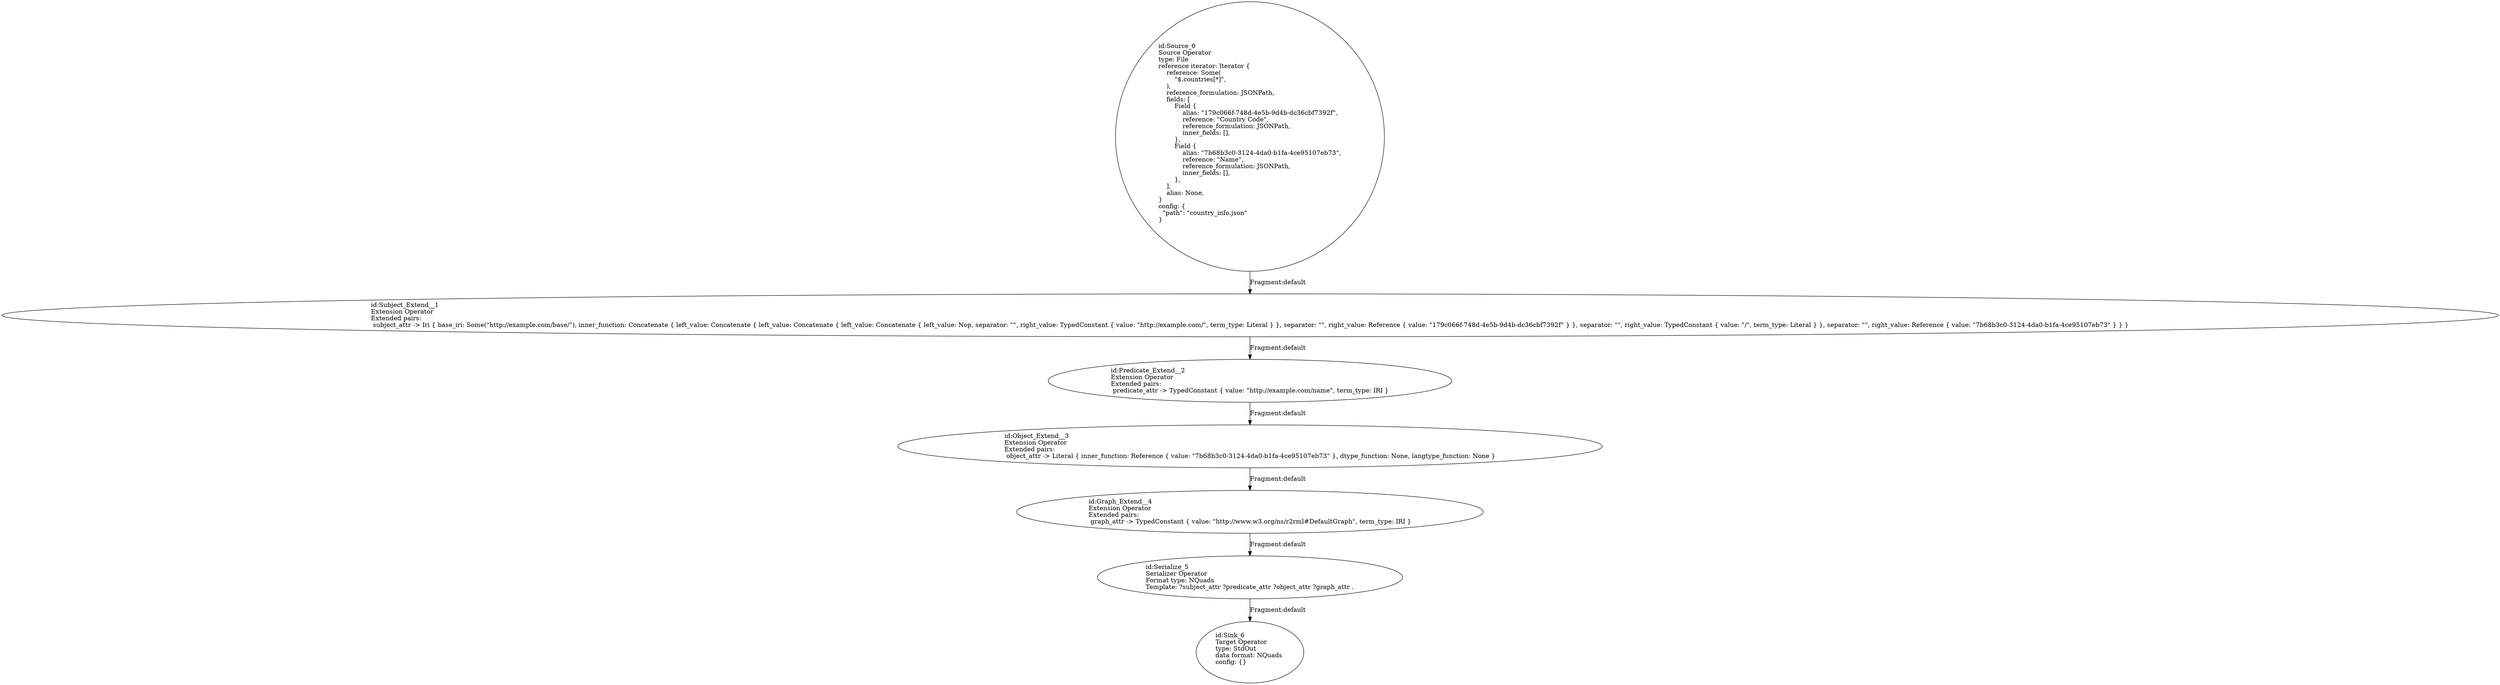 digraph {
    0 [ label = "id:Source_0 \lSource Operator\ltype: File \lreference iterator: Iterator {\l    reference: Some(\l        \"$.countries[*]\",\l    ),\l    reference_formulation: JSONPath,\l    fields: [\l        Field {\l            alias: \"179c066f-748d-4e5b-9d4b-dc36cbf7392f\",\l            reference: \"Country Code\",\l            reference_formulation: JSONPath,\l            inner_fields: [],\l        },\l        Field {\l            alias: \"7b68b3c0-3124-4da0-b1fa-4ce95107eb73\",\l            reference: \"Name\",\l            reference_formulation: JSONPath,\l            inner_fields: [],\l        },\l    ],\l    alias: None,\l} \lconfig: {\l  \"path\": \"country_info.json\"\l}\l             " ]
    1 [ label = "id:Subject_Extend__1 \lExtension Operator\lExtended pairs: \l subject_attr -> Iri { base_iri: Some(\"http://example.com/base/\"), inner_function: Concatenate { left_value: Concatenate { left_value: Concatenate { left_value: Concatenate { left_value: Nop, separator: \"\", right_value: TypedConstant { value: \"http://example.com/\", term_type: Literal } }, separator: \"\", right_value: Reference { value: \"179c066f-748d-4e5b-9d4b-dc36cbf7392f\" } }, separator: \"\", right_value: TypedConstant { value: \"/\", term_type: Literal } }, separator: \"\", right_value: Reference { value: \"7b68b3c0-3124-4da0-b1fa-4ce95107eb73\" } } }" ]
    2 [ label = "id:Predicate_Extend__2 \lExtension Operator\lExtended pairs: \l predicate_attr -> TypedConstant { value: \"http://example.com/name\", term_type: IRI }" ]
    3 [ label = "id:Object_Extend__3 \lExtension Operator\lExtended pairs: \l object_attr -> Literal { inner_function: Reference { value: \"7b68b3c0-3124-4da0-b1fa-4ce95107eb73\" }, dtype_function: None, langtype_function: None }" ]
    4 [ label = "id:Graph_Extend__4 \lExtension Operator\lExtended pairs: \l graph_attr -> TypedConstant { value: \"http://www.w3.org/ns/r2rml#DefaultGraph\", term_type: IRI }" ]
    5 [ label = "id:Serialize_5 \lSerializer Operator\lFormat type: NQuads\lTemplate: ?subject_attr ?predicate_attr ?object_attr ?graph_attr ." ]
    6 [ label = "id:Sink_6 \lTarget Operator\ltype: StdOut \ldata format: NQuads \lconfig: {}\l             " ]
    0 -> 1 [ label = "Fragment:default" ]
    1 -> 2 [ label = "Fragment:default" ]
    2 -> 3 [ label = "Fragment:default" ]
    3 -> 4 [ label = "Fragment:default" ]
    4 -> 5 [ label = "Fragment:default" ]
    5 -> 6 [ label = "Fragment:default" ]
}
